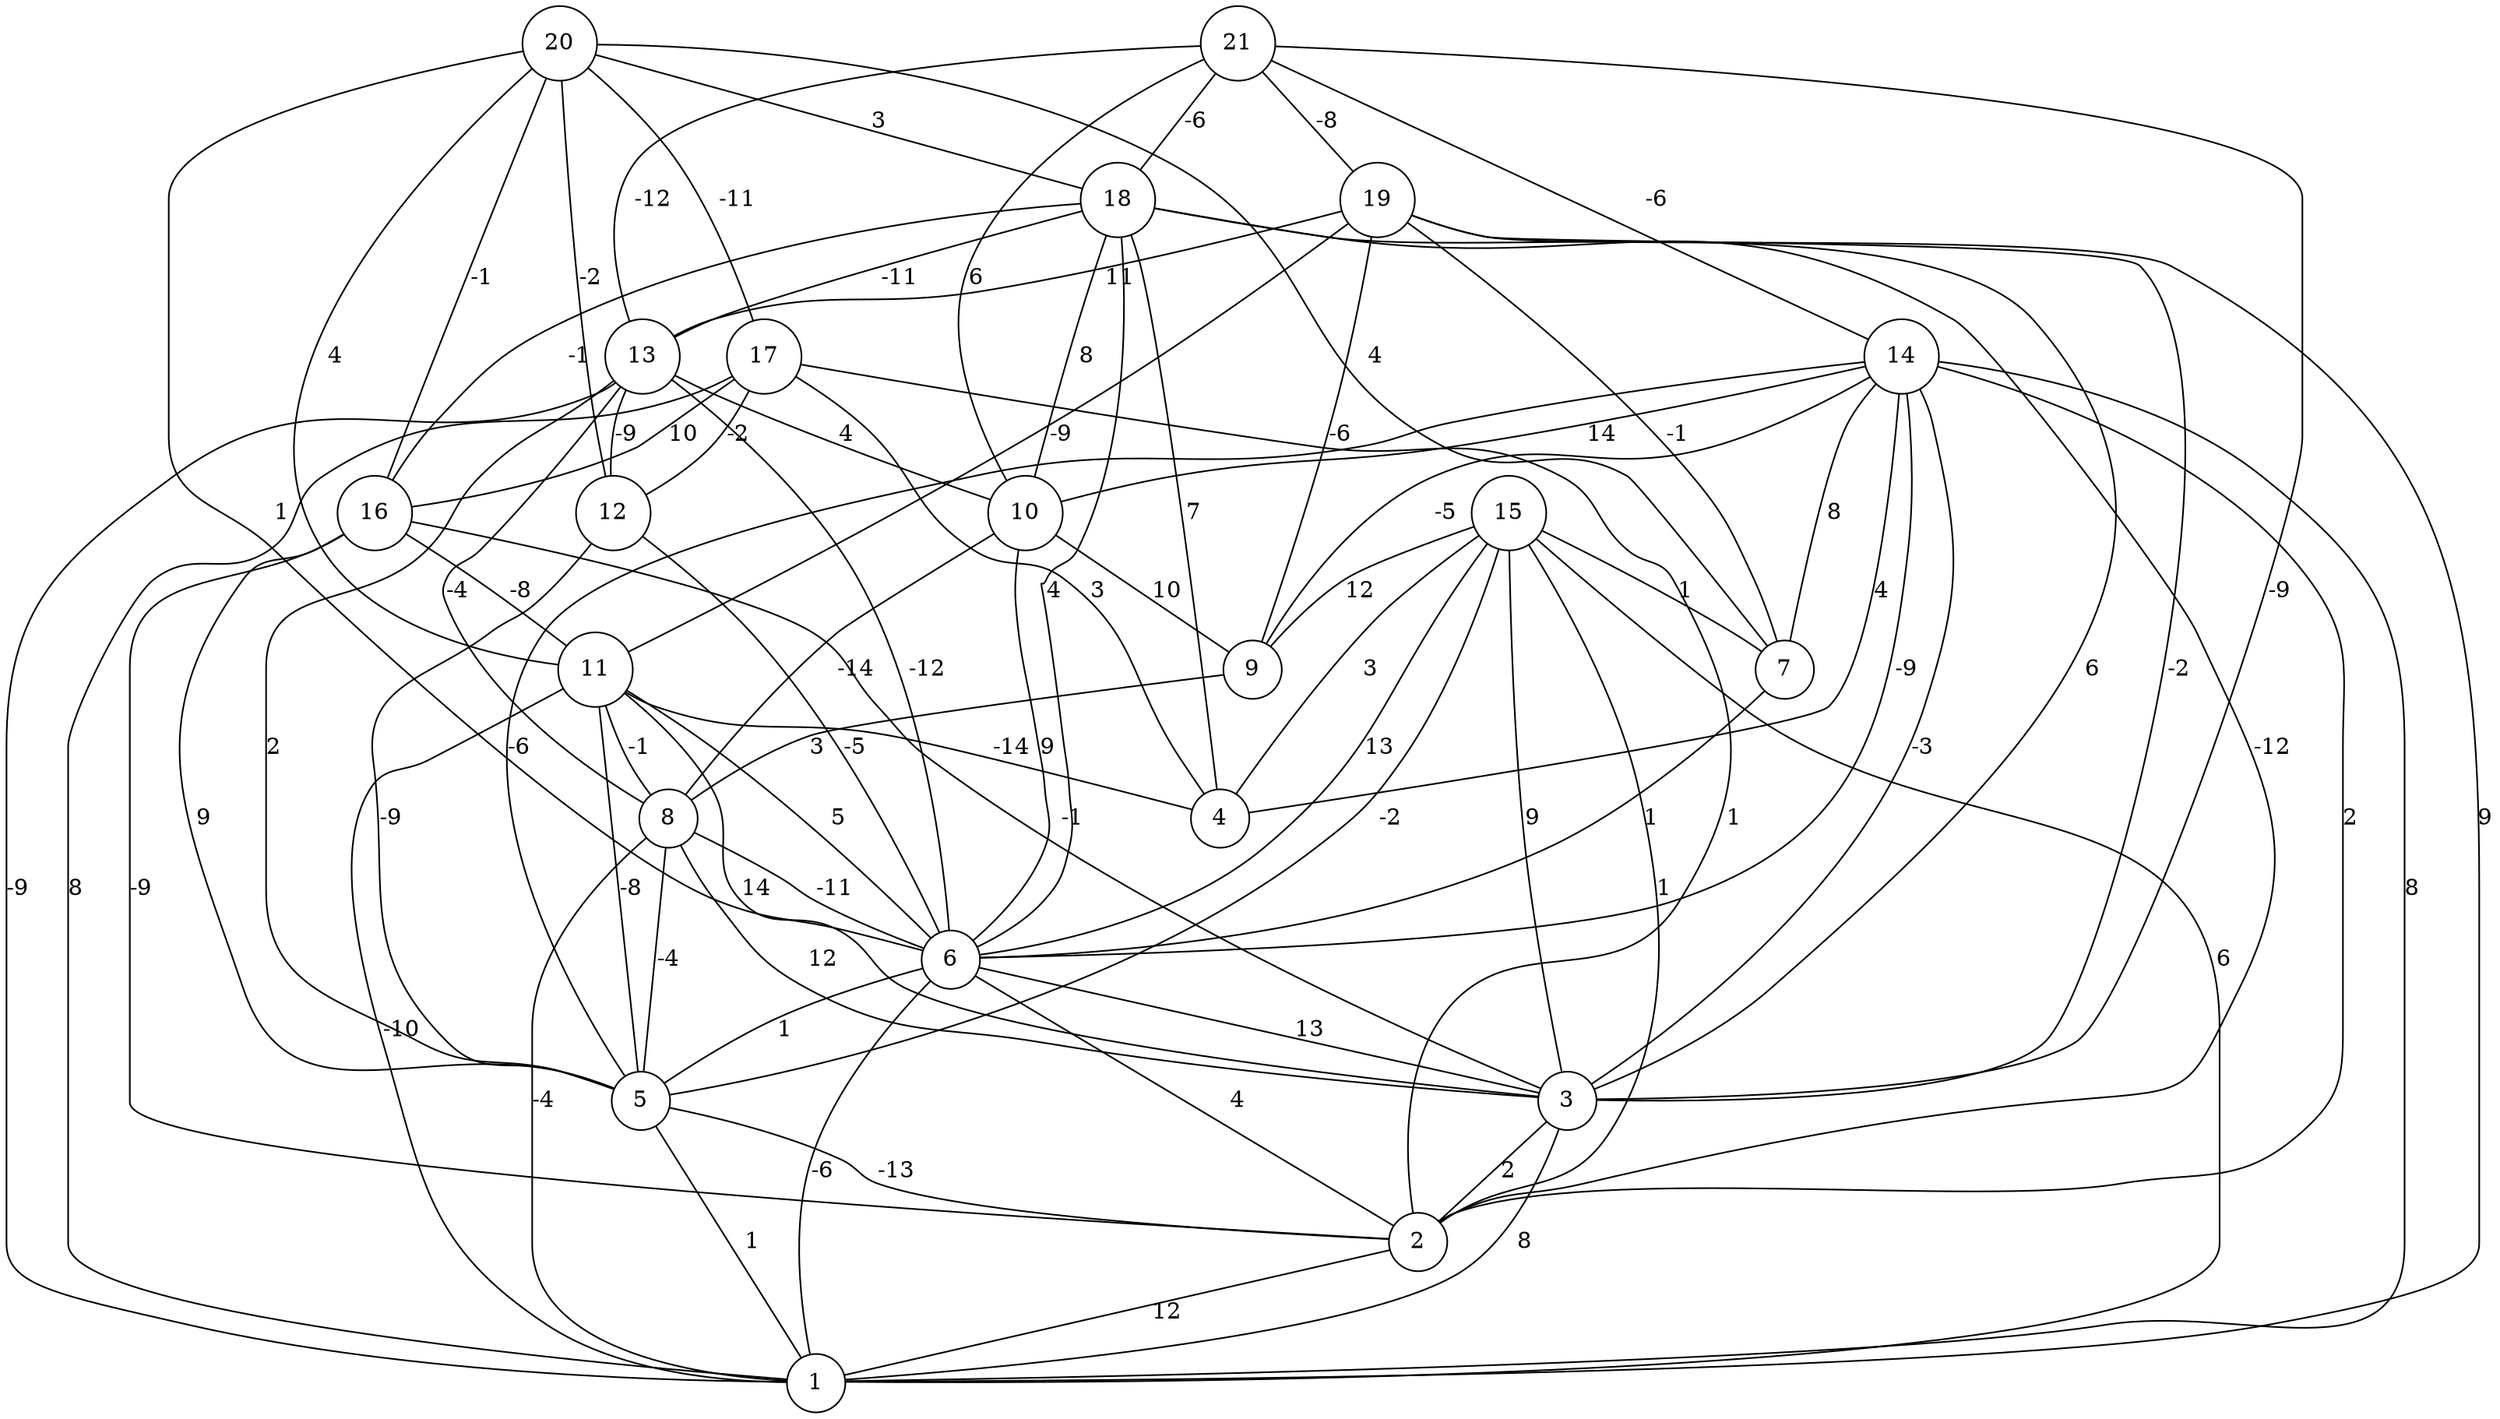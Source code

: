 graph { 
	 fontname="Helvetica,Arial,sans-serif" 
	 node [shape = circle]; 
	 21 -- 3 [label = "-9"];
	 21 -- 10 [label = "6"];
	 21 -- 13 [label = "-12"];
	 21 -- 14 [label = "-6"];
	 21 -- 18 [label = "-6"];
	 21 -- 19 [label = "-8"];
	 20 -- 6 [label = "1"];
	 20 -- 7 [label = "4"];
	 20 -- 11 [label = "4"];
	 20 -- 12 [label = "-2"];
	 20 -- 16 [label = "-1"];
	 20 -- 17 [label = "-11"];
	 20 -- 18 [label = "3"];
	 19 -- 1 [label = "9"];
	 19 -- 3 [label = "-2"];
	 19 -- 7 [label = "-1"];
	 19 -- 9 [label = "-6"];
	 19 -- 11 [label = "-9"];
	 19 -- 13 [label = "11"];
	 18 -- 2 [label = "-12"];
	 18 -- 3 [label = "6"];
	 18 -- 4 [label = "7"];
	 18 -- 6 [label = "4"];
	 18 -- 10 [label = "8"];
	 18 -- 13 [label = "-11"];
	 18 -- 16 [label = "-1"];
	 17 -- 1 [label = "8"];
	 17 -- 2 [label = "1"];
	 17 -- 4 [label = "3"];
	 17 -- 12 [label = "-2"];
	 17 -- 16 [label = "10"];
	 16 -- 2 [label = "-9"];
	 16 -- 3 [label = "-1"];
	 16 -- 5 [label = "9"];
	 16 -- 11 [label = "-8"];
	 15 -- 1 [label = "6"];
	 15 -- 2 [label = "1"];
	 15 -- 3 [label = "9"];
	 15 -- 4 [label = "3"];
	 15 -- 5 [label = "-2"];
	 15 -- 6 [label = "13"];
	 15 -- 7 [label = "1"];
	 15 -- 9 [label = "12"];
	 14 -- 1 [label = "8"];
	 14 -- 2 [label = "2"];
	 14 -- 3 [label = "-3"];
	 14 -- 4 [label = "4"];
	 14 -- 5 [label = "-6"];
	 14 -- 6 [label = "-9"];
	 14 -- 7 [label = "8"];
	 14 -- 9 [label = "-5"];
	 14 -- 10 [label = "14"];
	 13 -- 1 [label = "-9"];
	 13 -- 5 [label = "2"];
	 13 -- 6 [label = "-12"];
	 13 -- 8 [label = "-4"];
	 13 -- 10 [label = "4"];
	 13 -- 12 [label = "-9"];
	 12 -- 5 [label = "-9"];
	 12 -- 6 [label = "-5"];
	 11 -- 1 [label = "-10"];
	 11 -- 3 [label = "14"];
	 11 -- 4 [label = "-14"];
	 11 -- 5 [label = "-8"];
	 11 -- 6 [label = "5"];
	 11 -- 8 [label = "-1"];
	 10 -- 6 [label = "9"];
	 10 -- 8 [label = "-14"];
	 10 -- 9 [label = "10"];
	 9 -- 8 [label = "3"];
	 8 -- 1 [label = "-4"];
	 8 -- 3 [label = "12"];
	 8 -- 5 [label = "-4"];
	 8 -- 6 [label = "-11"];
	 7 -- 6 [label = "1"];
	 6 -- 1 [label = "-6"];
	 6 -- 2 [label = "4"];
	 6 -- 3 [label = "13"];
	 6 -- 5 [label = "1"];
	 5 -- 1 [label = "1"];
	 5 -- 2 [label = "-13"];
	 3 -- 1 [label = "8"];
	 3 -- 2 [label = "2"];
	 2 -- 1 [label = "12"];
	 1;
	 2;
	 3;
	 4;
	 5;
	 6;
	 7;
	 8;
	 9;
	 10;
	 11;
	 12;
	 13;
	 14;
	 15;
	 16;
	 17;
	 18;
	 19;
	 20;
	 21;
}

